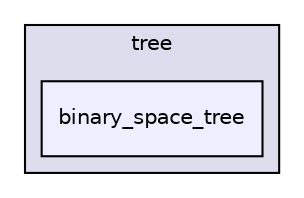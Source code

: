 digraph "src/mlpack/core/tree/binary_space_tree" {
  compound=true
  node [ fontsize="10", fontname="Helvetica"];
  edge [ labelfontsize="10", labelfontname="Helvetica"];
  subgraph clusterdir_4aa60ae374a0cb1df2b77a4723eecc54 {
    graph [ bgcolor="#ddddee", pencolor="black", label="tree" fontname="Helvetica", fontsize="10", URL="dir_4aa60ae374a0cb1df2b77a4723eecc54.html"]
  dir_a1576826d045c2c1d577adde55308f0f [shape=box, label="binary_space_tree", style="filled", fillcolor="#eeeeff", pencolor="black", URL="dir_a1576826d045c2c1d577adde55308f0f.html"];
  }
}
